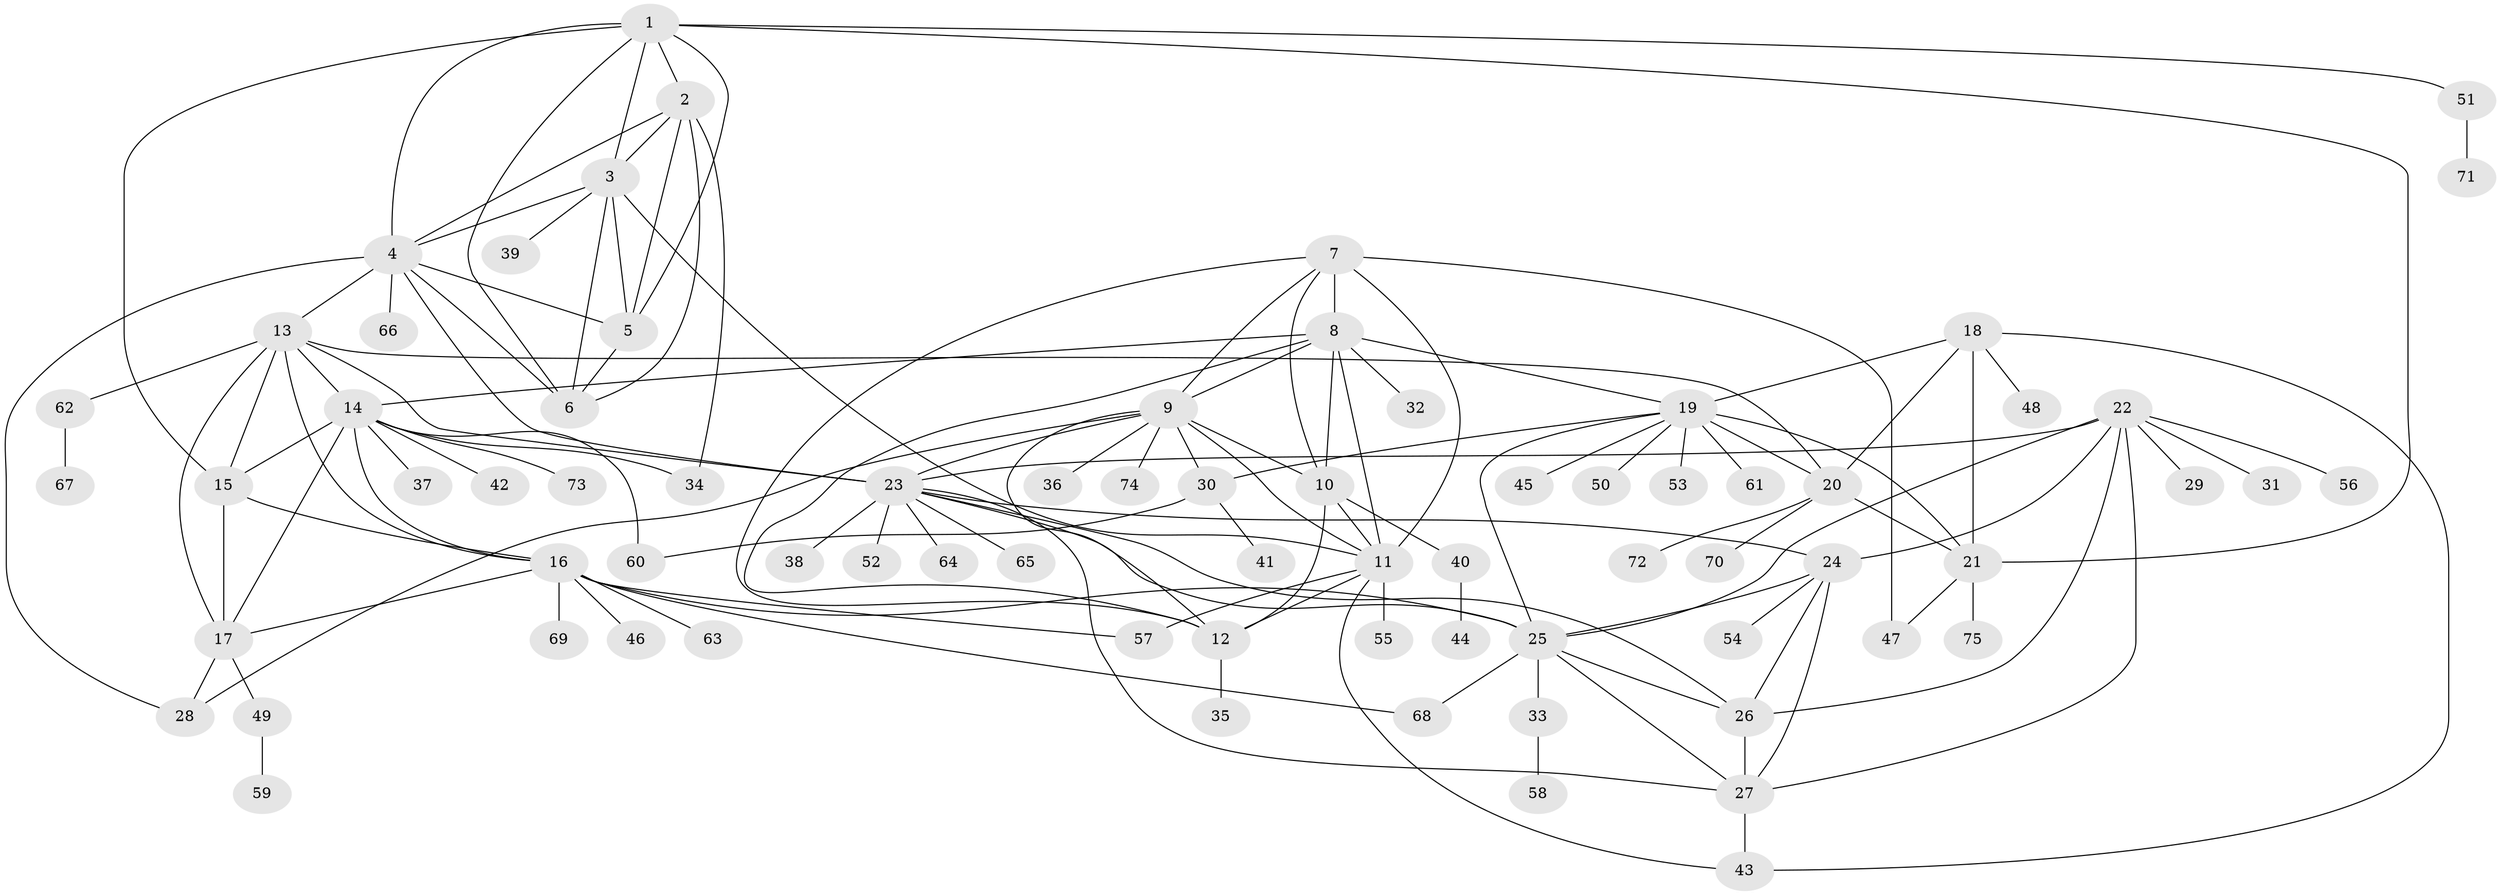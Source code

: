 // original degree distribution, {8: 0.04065040650406504, 7: 0.056910569105691054, 10: 0.024390243902439025, 6: 0.024390243902439025, 9: 0.04065040650406504, 11: 0.008130081300813009, 12: 0.024390243902439025, 13: 0.016260162601626018, 5: 0.008130081300813009, 2: 0.14634146341463414, 1: 0.5772357723577236, 4: 0.008130081300813009, 3: 0.024390243902439025}
// Generated by graph-tools (version 1.1) at 2025/52/03/04/25 22:52:13]
// undirected, 75 vertices, 131 edges
graph export_dot {
  node [color=gray90,style=filled];
  1;
  2;
  3;
  4;
  5;
  6;
  7;
  8;
  9;
  10;
  11;
  12;
  13;
  14;
  15;
  16;
  17;
  18;
  19;
  20;
  21;
  22;
  23;
  24;
  25;
  26;
  27;
  28;
  29;
  30;
  31;
  32;
  33;
  34;
  35;
  36;
  37;
  38;
  39;
  40;
  41;
  42;
  43;
  44;
  45;
  46;
  47;
  48;
  49;
  50;
  51;
  52;
  53;
  54;
  55;
  56;
  57;
  58;
  59;
  60;
  61;
  62;
  63;
  64;
  65;
  66;
  67;
  68;
  69;
  70;
  71;
  72;
  73;
  74;
  75;
  1 -- 2 [weight=1.0];
  1 -- 3 [weight=1.0];
  1 -- 4 [weight=1.0];
  1 -- 5 [weight=1.0];
  1 -- 6 [weight=1.0];
  1 -- 15 [weight=1.0];
  1 -- 21 [weight=1.0];
  1 -- 51 [weight=1.0];
  2 -- 3 [weight=1.0];
  2 -- 4 [weight=1.0];
  2 -- 5 [weight=1.0];
  2 -- 6 [weight=1.0];
  2 -- 34 [weight=1.0];
  3 -- 4 [weight=1.0];
  3 -- 5 [weight=1.0];
  3 -- 6 [weight=1.0];
  3 -- 11 [weight=1.0];
  3 -- 39 [weight=1.0];
  4 -- 5 [weight=1.0];
  4 -- 6 [weight=1.0];
  4 -- 13 [weight=1.0];
  4 -- 23 [weight=1.0];
  4 -- 28 [weight=1.0];
  4 -- 66 [weight=1.0];
  5 -- 6 [weight=1.0];
  7 -- 8 [weight=1.0];
  7 -- 9 [weight=1.0];
  7 -- 10 [weight=1.0];
  7 -- 11 [weight=1.0];
  7 -- 12 [weight=1.0];
  7 -- 47 [weight=2.0];
  8 -- 9 [weight=1.0];
  8 -- 10 [weight=1.0];
  8 -- 11 [weight=1.0];
  8 -- 12 [weight=1.0];
  8 -- 14 [weight=1.0];
  8 -- 19 [weight=1.0];
  8 -- 32 [weight=1.0];
  9 -- 10 [weight=1.0];
  9 -- 11 [weight=1.0];
  9 -- 12 [weight=1.0];
  9 -- 23 [weight=1.0];
  9 -- 28 [weight=1.0];
  9 -- 30 [weight=1.0];
  9 -- 36 [weight=1.0];
  9 -- 74 [weight=1.0];
  10 -- 11 [weight=1.0];
  10 -- 12 [weight=1.0];
  10 -- 40 [weight=1.0];
  11 -- 12 [weight=1.0];
  11 -- 43 [weight=1.0];
  11 -- 55 [weight=1.0];
  11 -- 57 [weight=1.0];
  12 -- 35 [weight=1.0];
  13 -- 14 [weight=2.0];
  13 -- 15 [weight=2.0];
  13 -- 16 [weight=2.0];
  13 -- 17 [weight=2.0];
  13 -- 20 [weight=1.0];
  13 -- 23 [weight=1.0];
  13 -- 62 [weight=1.0];
  14 -- 15 [weight=1.0];
  14 -- 16 [weight=1.0];
  14 -- 17 [weight=1.0];
  14 -- 34 [weight=1.0];
  14 -- 37 [weight=1.0];
  14 -- 42 [weight=1.0];
  14 -- 60 [weight=1.0];
  14 -- 73 [weight=1.0];
  15 -- 16 [weight=1.0];
  15 -- 17 [weight=1.0];
  16 -- 17 [weight=1.0];
  16 -- 25 [weight=1.0];
  16 -- 46 [weight=1.0];
  16 -- 57 [weight=1.0];
  16 -- 63 [weight=1.0];
  16 -- 68 [weight=1.0];
  16 -- 69 [weight=1.0];
  17 -- 28 [weight=1.0];
  17 -- 49 [weight=1.0];
  18 -- 19 [weight=3.0];
  18 -- 20 [weight=3.0];
  18 -- 21 [weight=3.0];
  18 -- 43 [weight=1.0];
  18 -- 48 [weight=3.0];
  19 -- 20 [weight=1.0];
  19 -- 21 [weight=1.0];
  19 -- 25 [weight=1.0];
  19 -- 30 [weight=1.0];
  19 -- 45 [weight=1.0];
  19 -- 50 [weight=1.0];
  19 -- 53 [weight=1.0];
  19 -- 61 [weight=1.0];
  20 -- 21 [weight=1.0];
  20 -- 70 [weight=1.0];
  20 -- 72 [weight=1.0];
  21 -- 47 [weight=1.0];
  21 -- 75 [weight=1.0];
  22 -- 23 [weight=1.0];
  22 -- 24 [weight=1.0];
  22 -- 25 [weight=1.0];
  22 -- 26 [weight=1.0];
  22 -- 27 [weight=1.0];
  22 -- 29 [weight=1.0];
  22 -- 31 [weight=1.0];
  22 -- 56 [weight=1.0];
  23 -- 24 [weight=1.0];
  23 -- 25 [weight=1.0];
  23 -- 26 [weight=1.0];
  23 -- 27 [weight=1.0];
  23 -- 38 [weight=1.0];
  23 -- 52 [weight=1.0];
  23 -- 64 [weight=1.0];
  23 -- 65 [weight=1.0];
  24 -- 25 [weight=1.0];
  24 -- 26 [weight=1.0];
  24 -- 27 [weight=1.0];
  24 -- 54 [weight=1.0];
  25 -- 26 [weight=1.0];
  25 -- 27 [weight=1.0];
  25 -- 33 [weight=1.0];
  25 -- 68 [weight=1.0];
  26 -- 27 [weight=1.0];
  27 -- 43 [weight=1.0];
  30 -- 41 [weight=1.0];
  30 -- 60 [weight=1.0];
  33 -- 58 [weight=1.0];
  40 -- 44 [weight=1.0];
  49 -- 59 [weight=1.0];
  51 -- 71 [weight=1.0];
  62 -- 67 [weight=1.0];
}
